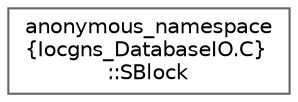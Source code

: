 digraph "Graphical Class Hierarchy"
{
 // INTERACTIVE_SVG=YES
 // LATEX_PDF_SIZE
  bgcolor="transparent";
  edge [fontname=Helvetica,fontsize=10,labelfontname=Helvetica,labelfontsize=10];
  node [fontname=Helvetica,fontsize=10,shape=box,height=0.2,width=0.4];
  rankdir="LR";
  Node0 [id="Node000000",label="anonymous_namespace\l\{Iocgns_DatabaseIO.C\}\l::SBlock",height=0.2,width=0.4,color="grey40", fillcolor="white", style="filled",URL="$structanonymous__namespace_02Iocgns__DatabaseIO_8C_03_1_1SBlock.html",tooltip=" "];
}
